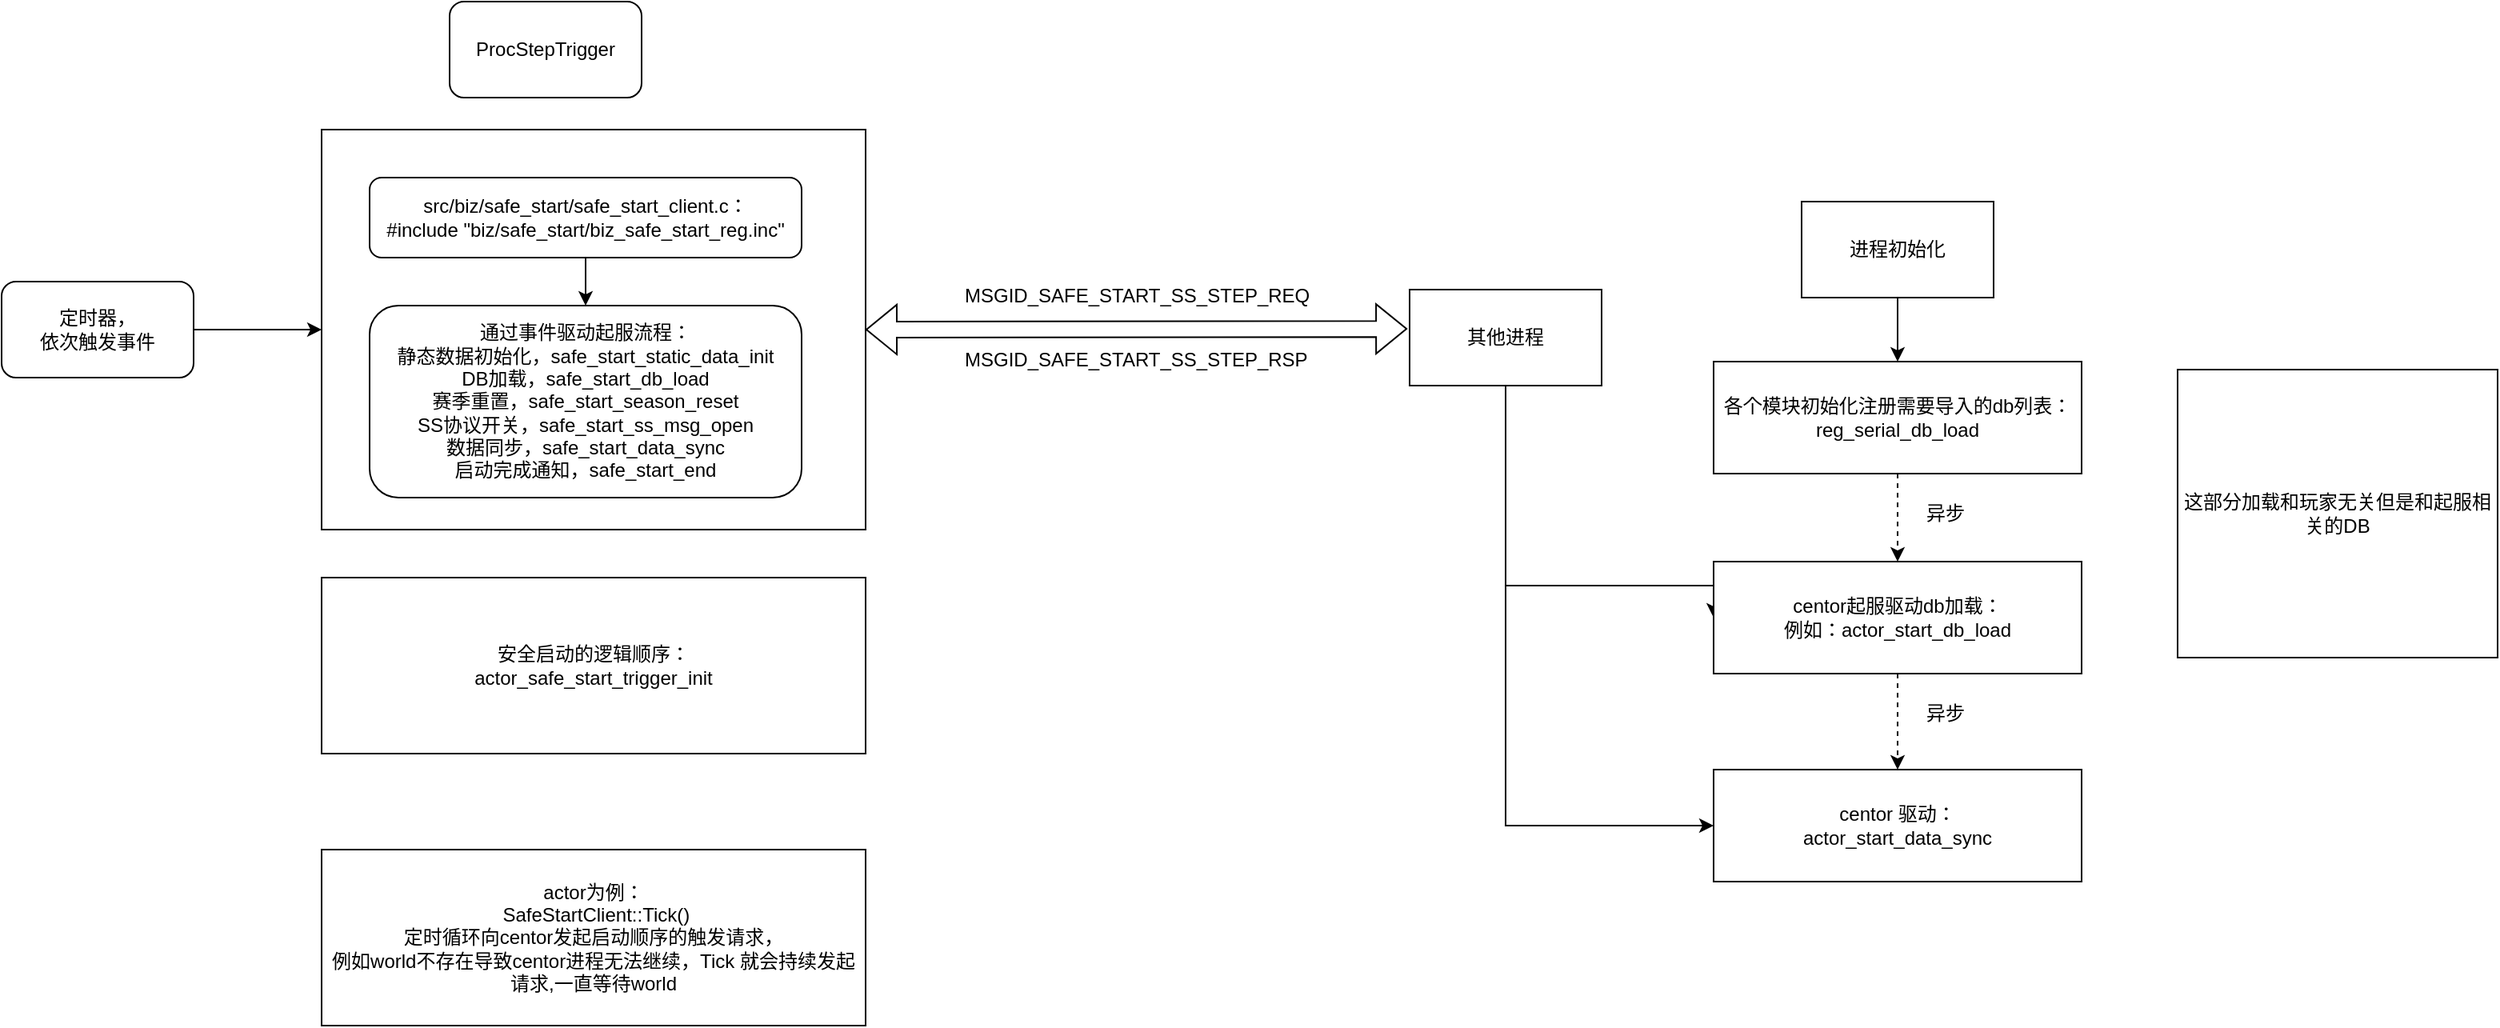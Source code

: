 <mxfile version="27.1.6">
  <diagram name="第 1 页" id="6hiVTVrZt6viN59wgq37">
    <mxGraphModel dx="1064" dy="1183" grid="1" gridSize="10" guides="1" tooltips="1" connect="1" arrows="1" fold="1" page="1" pageScale="1" pageWidth="827" pageHeight="1169" math="0" shadow="0">
      <root>
        <mxCell id="0" />
        <mxCell id="1" parent="0" />
        <mxCell id="mDo8tufiwEILMH_RNeTL-4" value="" style="edgeStyle=orthogonalEdgeStyle;rounded=0;orthogonalLoop=1;jettySize=auto;html=1;" edge="1" parent="1" source="mDo8tufiwEILMH_RNeTL-2" target="mDo8tufiwEILMH_RNeTL-3">
          <mxGeometry relative="1" as="geometry" />
        </mxCell>
        <mxCell id="mDo8tufiwEILMH_RNeTL-2" value="src/biz/safe_start/safe_start_client.c：&lt;div&gt;#include &quot;biz/safe_start/biz_safe_start_reg.inc&quot;&lt;/div&gt;" style="rounded=1;whiteSpace=wrap;html=1;" vertex="1" parent="1">
          <mxGeometry x="260" y="220" width="270" height="50" as="geometry" />
        </mxCell>
        <mxCell id="mDo8tufiwEILMH_RNeTL-3" value="&lt;div&gt;通过事件驱动起服流程：&lt;/div&gt;静态数据初始化，safe_start_static_data_init&lt;div&gt;DB加载，safe_start_db_load&lt;/div&gt;&lt;div&gt;赛季重置，safe_start_season_reset&lt;/div&gt;&lt;div&gt;SS协议开关，safe_start_ss_msg_open&lt;/div&gt;&lt;div&gt;数据同步，safe_start_data_sync&lt;/div&gt;&lt;div&gt;启动完成通知，safe_start_end&lt;/div&gt;" style="rounded=1;whiteSpace=wrap;html=1;" vertex="1" parent="1">
          <mxGeometry x="260" y="300" width="270" height="120" as="geometry" />
        </mxCell>
        <mxCell id="mDo8tufiwEILMH_RNeTL-5" value="" style="rounded=0;whiteSpace=wrap;html=1;fillColor=none;" vertex="1" parent="1">
          <mxGeometry x="230" y="190" width="340" height="250" as="geometry" />
        </mxCell>
        <mxCell id="mDo8tufiwEILMH_RNeTL-6" value="ProcStepTrigger" style="rounded=1;whiteSpace=wrap;html=1;" vertex="1" parent="1">
          <mxGeometry x="310" y="110" width="120" height="60" as="geometry" />
        </mxCell>
        <mxCell id="mDo8tufiwEILMH_RNeTL-8" value="" style="edgeStyle=orthogonalEdgeStyle;rounded=0;orthogonalLoop=1;jettySize=auto;html=1;" edge="1" parent="1" source="mDo8tufiwEILMH_RNeTL-7" target="mDo8tufiwEILMH_RNeTL-5">
          <mxGeometry relative="1" as="geometry" />
        </mxCell>
        <mxCell id="mDo8tufiwEILMH_RNeTL-7" value="定时器，&lt;div&gt;依次触发事件&lt;/div&gt;" style="rounded=1;whiteSpace=wrap;html=1;" vertex="1" parent="1">
          <mxGeometry x="30" y="285" width="120" height="60" as="geometry" />
        </mxCell>
        <mxCell id="mDo8tufiwEILMH_RNeTL-20" style="edgeStyle=orthogonalEdgeStyle;rounded=0;orthogonalLoop=1;jettySize=auto;html=1;entryX=0;entryY=0.5;entryDx=0;entryDy=0;" edge="1" parent="1" source="mDo8tufiwEILMH_RNeTL-9" target="mDo8tufiwEILMH_RNeTL-18">
          <mxGeometry relative="1" as="geometry">
            <Array as="points">
              <mxPoint x="970" y="475" />
            </Array>
          </mxGeometry>
        </mxCell>
        <mxCell id="mDo8tufiwEILMH_RNeTL-24" style="edgeStyle=orthogonalEdgeStyle;rounded=0;orthogonalLoop=1;jettySize=auto;html=1;entryX=0;entryY=0.5;entryDx=0;entryDy=0;" edge="1" parent="1" source="mDo8tufiwEILMH_RNeTL-9" target="mDo8tufiwEILMH_RNeTL-22">
          <mxGeometry relative="1" as="geometry">
            <Array as="points">
              <mxPoint x="970" y="625" />
            </Array>
          </mxGeometry>
        </mxCell>
        <mxCell id="mDo8tufiwEILMH_RNeTL-9" value="其他进程" style="rounded=0;whiteSpace=wrap;html=1;" vertex="1" parent="1">
          <mxGeometry x="910" y="290" width="120" height="60" as="geometry" />
        </mxCell>
        <mxCell id="mDo8tufiwEILMH_RNeTL-10" value="" style="shape=flexArrow;endArrow=classic;startArrow=classic;html=1;rounded=0;entryX=-0.012;entryY=0.409;entryDx=0;entryDy=0;entryPerimeter=0;exitX=1;exitY=0.5;exitDx=0;exitDy=0;" edge="1" parent="1" source="mDo8tufiwEILMH_RNeTL-5" target="mDo8tufiwEILMH_RNeTL-9">
          <mxGeometry width="100" height="100" relative="1" as="geometry">
            <mxPoint x="640" y="410" as="sourcePoint" />
            <mxPoint x="740" y="310" as="targetPoint" />
          </mxGeometry>
        </mxCell>
        <mxCell id="mDo8tufiwEILMH_RNeTL-11" value="MSGID_SAFE_START_SS_STEP_RSP" style="text;whiteSpace=wrap;" vertex="1" parent="1">
          <mxGeometry x="630" y="320" width="250" height="30" as="geometry" />
        </mxCell>
        <mxCell id="mDo8tufiwEILMH_RNeTL-12" value="MSGID_SAFE_START_SS_STEP_REQ" style="text;whiteSpace=wrap;" vertex="1" parent="1">
          <mxGeometry x="630" y="280" width="250" height="20" as="geometry" />
        </mxCell>
        <mxCell id="mDo8tufiwEILMH_RNeTL-13" value="&lt;div&gt;安全启动的逻辑顺序：&lt;/div&gt;actor_safe_start_trigger_init" style="rounded=0;whiteSpace=wrap;html=1;" vertex="1" parent="1">
          <mxGeometry x="230" y="470" width="340" height="110" as="geometry" />
        </mxCell>
        <mxCell id="mDo8tufiwEILMH_RNeTL-14" value="actor为例：&lt;div&gt;&amp;nbsp;SafeStartClient::Tick()&lt;/div&gt;&lt;div&gt;定时循环向centor发起启动顺序的触发请求，&lt;/div&gt;&lt;div&gt;例如world不存在导致centor进程无法继续，Tick 就会持续发起请求,一直等待world&lt;/div&gt;" style="rounded=0;whiteSpace=wrap;html=1;" vertex="1" parent="1">
          <mxGeometry x="230" y="640" width="340" height="110" as="geometry" />
        </mxCell>
        <mxCell id="mDo8tufiwEILMH_RNeTL-17" value="" style="edgeStyle=orthogonalEdgeStyle;rounded=0;orthogonalLoop=1;jettySize=auto;html=1;" edge="1" parent="1" source="mDo8tufiwEILMH_RNeTL-15" target="mDo8tufiwEILMH_RNeTL-16">
          <mxGeometry relative="1" as="geometry" />
        </mxCell>
        <mxCell id="mDo8tufiwEILMH_RNeTL-15" value="进程初始化" style="rounded=0;whiteSpace=wrap;html=1;" vertex="1" parent="1">
          <mxGeometry x="1155" y="235" width="120" height="60" as="geometry" />
        </mxCell>
        <mxCell id="mDo8tufiwEILMH_RNeTL-19" value="" style="edgeStyle=orthogonalEdgeStyle;rounded=0;orthogonalLoop=1;jettySize=auto;html=1;dashed=1;" edge="1" parent="1" source="mDo8tufiwEILMH_RNeTL-16" target="mDo8tufiwEILMH_RNeTL-18">
          <mxGeometry relative="1" as="geometry" />
        </mxCell>
        <mxCell id="mDo8tufiwEILMH_RNeTL-16" value="各个模块初始化注册需要导入的db列表：&lt;div&gt;reg_serial_db_load&lt;/div&gt;" style="rounded=0;whiteSpace=wrap;html=1;" vertex="1" parent="1">
          <mxGeometry x="1100" y="335" width="230" height="70" as="geometry" />
        </mxCell>
        <mxCell id="mDo8tufiwEILMH_RNeTL-23" value="" style="edgeStyle=orthogonalEdgeStyle;rounded=0;orthogonalLoop=1;jettySize=auto;html=1;dashed=1;" edge="1" parent="1" source="mDo8tufiwEILMH_RNeTL-18" target="mDo8tufiwEILMH_RNeTL-22">
          <mxGeometry relative="1" as="geometry" />
        </mxCell>
        <mxCell id="mDo8tufiwEILMH_RNeTL-18" value="centor起服驱动db加载：&lt;div&gt;例如：actor_start_db_load&lt;/div&gt;" style="rounded=0;whiteSpace=wrap;html=1;" vertex="1" parent="1">
          <mxGeometry x="1100" y="460" width="230" height="70" as="geometry" />
        </mxCell>
        <mxCell id="mDo8tufiwEILMH_RNeTL-21" value="这部分加载和玩家无关但是和起服相关的DB" style="rounded=0;whiteSpace=wrap;html=1;" vertex="1" parent="1">
          <mxGeometry x="1390" y="340" width="200" height="180" as="geometry" />
        </mxCell>
        <mxCell id="mDo8tufiwEILMH_RNeTL-22" value="&lt;div&gt;centor 驱动：&lt;/div&gt;actor_start_data_sync" style="rounded=0;whiteSpace=wrap;html=1;" vertex="1" parent="1">
          <mxGeometry x="1100" y="590" width="230" height="70" as="geometry" />
        </mxCell>
        <mxCell id="mDo8tufiwEILMH_RNeTL-25" value="异步" style="text;html=1;align=center;verticalAlign=middle;whiteSpace=wrap;rounded=0;" vertex="1" parent="1">
          <mxGeometry x="1215" y="415" width="60" height="30" as="geometry" />
        </mxCell>
        <mxCell id="mDo8tufiwEILMH_RNeTL-26" value="异步" style="text;html=1;align=center;verticalAlign=middle;whiteSpace=wrap;rounded=0;" vertex="1" parent="1">
          <mxGeometry x="1215" y="540" width="60" height="30" as="geometry" />
        </mxCell>
      </root>
    </mxGraphModel>
  </diagram>
</mxfile>
